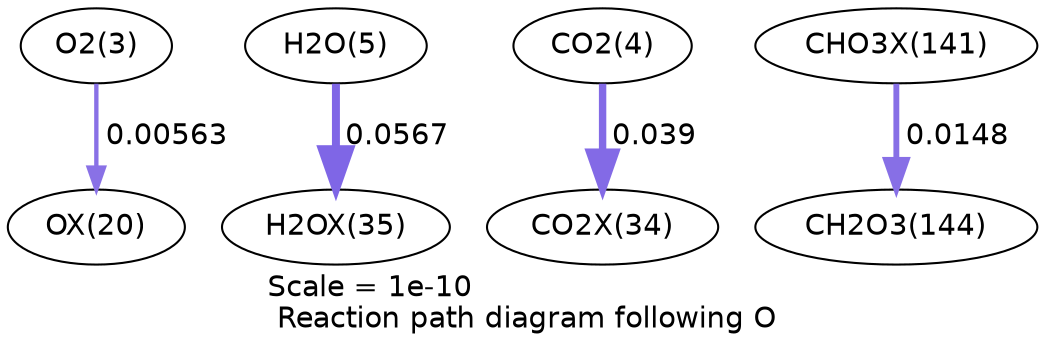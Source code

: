 digraph reaction_paths {
center=1;
s5 -> s24[fontname="Helvetica", penwidth=2.09, arrowsize=1.04, color="0.7, 0.506, 0.9"
, label=" 0.00563"];
s7 -> s34[fontname="Helvetica", penwidth=3.83, arrowsize=1.92, color="0.7, 0.557, 0.9"
, label=" 0.0567"];
s6 -> s33[fontname="Helvetica", penwidth=3.55, arrowsize=1.78, color="0.7, 0.539, 0.9"
, label=" 0.039"];
s40 -> s21[fontname="Helvetica", penwidth=2.82, arrowsize=1.41, color="0.7, 0.515, 0.9"
, label=" 0.0148"];
s5 [ fontname="Helvetica", label="O2(3)"];
s6 [ fontname="Helvetica", label="CO2(4)"];
s7 [ fontname="Helvetica", label="H2O(5)"];
s21 [ fontname="Helvetica", label="CH2O3(144)"];
s24 [ fontname="Helvetica", label="OX(20)"];
s33 [ fontname="Helvetica", label="CO2X(34)"];
s34 [ fontname="Helvetica", label="H2OX(35)"];
s40 [ fontname="Helvetica", label="CHO3X(141)"];
 label = "Scale = 1e-10\l Reaction path diagram following O";
 fontname = "Helvetica";
}
